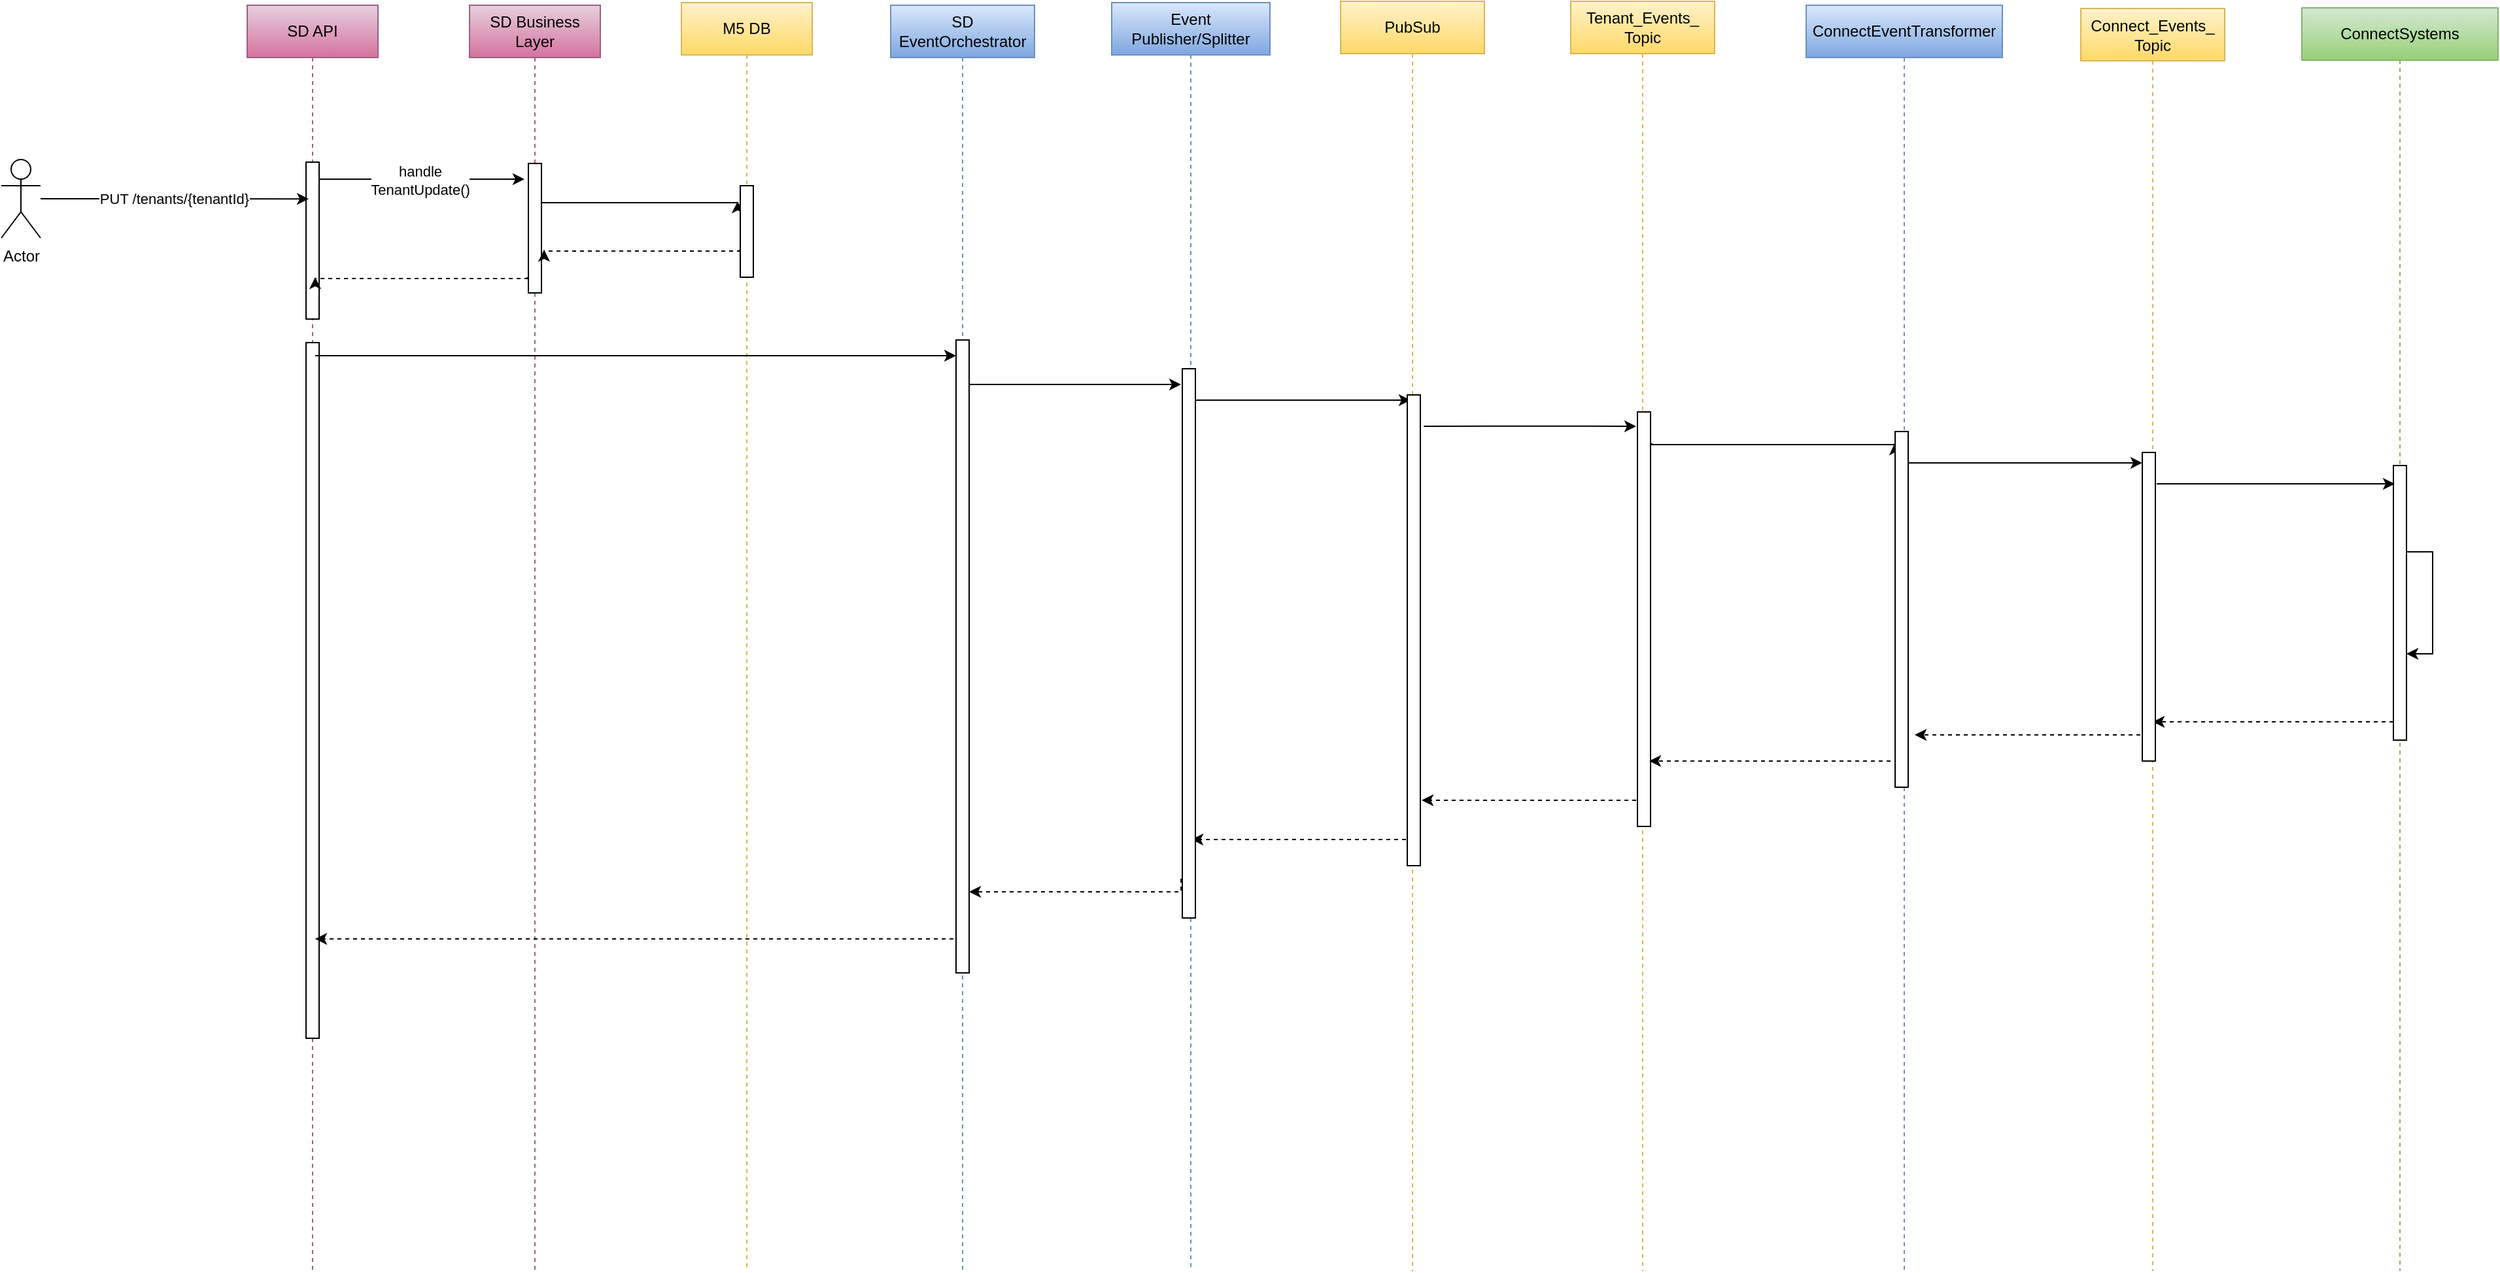 <mxfile version="14.6.6" type="github">
  <diagram id="wsVGVrC98OWO0jVeLgIM" name="Page-1">
    <mxGraphModel dx="2173" dy="659" grid="1" gridSize="10" guides="1" tooltips="1" connect="1" arrows="1" fold="1" page="1" pageScale="1" pageWidth="850" pageHeight="1100" math="0" shadow="0">
      <root>
        <mxCell id="0" />
        <mxCell id="1" parent="0" />
        <mxCell id="pbnO0-b55QIynApQWYvF-12" style="edgeStyle=orthogonalEdgeStyle;rounded=0;orthogonalLoop=1;jettySize=auto;html=1;dashed=1;" parent="1" edge="1">
          <mxGeometry relative="1" as="geometry">
            <mxPoint x="800" y="730" as="sourcePoint" />
            <mxPoint x="630" y="730" as="targetPoint" />
            <Array as="points">
              <mxPoint x="705.5" y="730" />
              <mxPoint x="705.5" y="730" />
            </Array>
          </mxGeometry>
        </mxCell>
        <mxCell id="pbnO0-b55QIynApQWYvF-11" style="edgeStyle=orthogonalEdgeStyle;rounded=0;orthogonalLoop=1;jettySize=auto;html=1;dashed=1;" parent="1" edge="1">
          <mxGeometry relative="1" as="geometry">
            <mxPoint x="976" y="700" as="sourcePoint" />
            <mxPoint x="806" y="700" as="targetPoint" />
            <Array as="points">
              <mxPoint x="881.5" y="700" />
              <mxPoint x="881.5" y="700" />
            </Array>
          </mxGeometry>
        </mxCell>
        <mxCell id="pbnO0-b55QIynApQWYvF-9" style="edgeStyle=orthogonalEdgeStyle;rounded=0;orthogonalLoop=1;jettySize=auto;html=1;dashed=1;" parent="1" edge="1">
          <mxGeometry relative="1" as="geometry">
            <mxPoint x="1367.5" y="650" as="sourcePoint" />
            <mxPoint x="1183" y="650" as="targetPoint" />
            <Array as="points">
              <mxPoint x="1258.5" y="650" />
              <mxPoint x="1258.5" y="650" />
            </Array>
          </mxGeometry>
        </mxCell>
        <mxCell id="LciNZHoeIJGy0Ymbf-tn-1" style="edgeStyle=orthogonalEdgeStyle;rounded=0;orthogonalLoop=1;jettySize=auto;html=1;" parent="1" edge="1">
          <mxGeometry relative="1" as="geometry">
            <Array as="points">
              <mxPoint x="60" y="225" />
              <mxPoint x="60" y="225" />
            </Array>
            <mxPoint x="-42.5" y="225" as="sourcePoint" />
            <mxPoint x="120" y="225" as="targetPoint" />
          </mxGeometry>
        </mxCell>
        <mxCell id="6ORIFXL9XryPlKBzF7-T-1" value="handle&lt;br&gt;TenantUpdate()" style="edgeLabel;html=1;align=center;verticalAlign=middle;resizable=0;points=[];" vertex="1" connectable="0" parent="LciNZHoeIJGy0Ymbf-tn-1">
          <mxGeometry x="-0.145" y="-1" relative="1" as="geometry">
            <mxPoint x="13" as="offset" />
          </mxGeometry>
        </mxCell>
        <mxCell id="zY8nQpZTPycgjdo67CNM-1" value="SD API" style="shape=umlLifeline;perimeter=lifelinePerimeter;whiteSpace=wrap;html=1;container=1;collapsible=0;recursiveResize=0;outlineConnect=0;gradientColor=#d5739d;fillColor=#e6d0de;strokeColor=#996185;" parent="1" vertex="1">
          <mxGeometry x="-92" y="92" width="100" height="968" as="geometry" />
        </mxCell>
        <mxCell id="LciNZHoeIJGy0Ymbf-tn-8" value="" style="html=1;points=[];perimeter=orthogonalPerimeter;" parent="zY8nQpZTPycgjdo67CNM-1" vertex="1">
          <mxGeometry x="45" y="120" width="10" height="120" as="geometry" />
        </mxCell>
        <mxCell id="LciNZHoeIJGy0Ymbf-tn-9" value="" style="html=1;points=[];perimeter=orthogonalPerimeter;" parent="zY8nQpZTPycgjdo67CNM-1" vertex="1">
          <mxGeometry x="45" y="258" width="10" height="532" as="geometry" />
        </mxCell>
        <mxCell id="LciNZHoeIJGy0Ymbf-tn-2" style="edgeStyle=orthogonalEdgeStyle;rounded=0;orthogonalLoop=1;jettySize=auto;html=1;entryX=-0.2;entryY=0.171;entryDx=0;entryDy=0;entryPerimeter=0;" parent="1" target="WMuNeyWW8-c9EEjek8OY-57" edge="1">
          <mxGeometry relative="1" as="geometry">
            <mxPoint x="127.5" y="244" as="sourcePoint" />
            <mxPoint x="289.5" y="243" as="targetPoint" />
            <Array as="points">
              <mxPoint x="128" y="243" />
            </Array>
          </mxGeometry>
        </mxCell>
        <mxCell id="zY8nQpZTPycgjdo67CNM-2" value="SD Business Layer" style="shape=umlLifeline;perimeter=lifelinePerimeter;whiteSpace=wrap;html=1;container=1;collapsible=0;recursiveResize=0;outlineConnect=0;gradientColor=#d5739d;fillColor=#e6d0de;strokeColor=#996185;" parent="1" vertex="1">
          <mxGeometry x="78" y="92" width="100" height="968" as="geometry" />
        </mxCell>
        <mxCell id="LciNZHoeIJGy0Ymbf-tn-10" value="" style="html=1;points=[];perimeter=orthogonalPerimeter;" parent="zY8nQpZTPycgjdo67CNM-2" vertex="1">
          <mxGeometry x="45" y="121" width="10" height="99" as="geometry" />
        </mxCell>
        <mxCell id="zY8nQpZTPycgjdo67CNM-3" value="SD EventOrchestrator" style="shape=umlLifeline;perimeter=lifelinePerimeter;whiteSpace=wrap;html=1;container=1;collapsible=0;recursiveResize=0;outlineConnect=0;gradientColor=#7ea6e0;fillColor=#dae8fc;strokeColor=#6c8ebf;" parent="1" vertex="1">
          <mxGeometry x="400" y="92" width="110" height="968" as="geometry" />
        </mxCell>
        <mxCell id="LciNZHoeIJGy0Ymbf-tn-13" value="" style="html=1;points=[];perimeter=orthogonalPerimeter;" parent="zY8nQpZTPycgjdo67CNM-3" vertex="1">
          <mxGeometry x="50" y="256" width="10" height="484" as="geometry" />
        </mxCell>
        <mxCell id="zY8nQpZTPycgjdo67CNM-5" value="PubSub" style="shape=umlLifeline;perimeter=lifelinePerimeter;whiteSpace=wrap;html=1;container=1;collapsible=0;recursiveResize=0;outlineConnect=0;gradientColor=#ffd966;fillColor=#fff2cc;strokeColor=#d6b656;" parent="1" vertex="1">
          <mxGeometry x="744" y="89" width="110" height="971" as="geometry" />
        </mxCell>
        <mxCell id="zY8nQpZTPycgjdo67CNM-6" value="ConnectEventTransformer" style="shape=umlLifeline;perimeter=lifelinePerimeter;whiteSpace=wrap;html=1;container=1;collapsible=0;recursiveResize=0;outlineConnect=0;gradientColor=#7ea6e0;fillColor=#dae8fc;strokeColor=#6c8ebf;" parent="1" vertex="1">
          <mxGeometry x="1100" y="92" width="150" height="968" as="geometry" />
        </mxCell>
        <mxCell id="zY8nQpZTPycgjdo67CNM-7" value="ConnectSystems" style="shape=umlLifeline;perimeter=lifelinePerimeter;whiteSpace=wrap;html=1;container=1;collapsible=0;recursiveResize=0;outlineConnect=0;gradientColor=#97d077;fillColor=#d5e8d4;strokeColor=#82b366;" parent="1" vertex="1">
          <mxGeometry x="1479" y="94" width="150" height="966" as="geometry" />
        </mxCell>
        <mxCell id="pbnO0-b55QIynApQWYvF-6" value="" style="html=1;points=[];perimeter=orthogonalPerimeter;" parent="zY8nQpZTPycgjdo67CNM-7" vertex="1">
          <mxGeometry x="70" y="350" width="10" height="210" as="geometry" />
        </mxCell>
        <mxCell id="pbnO0-b55QIynApQWYvF-7" style="edgeStyle=orthogonalEdgeStyle;rounded=0;orthogonalLoop=1;jettySize=auto;html=1;" parent="zY8nQpZTPycgjdo67CNM-7" source="pbnO0-b55QIynApQWYvF-6" target="pbnO0-b55QIynApQWYvF-6" edge="1">
          <mxGeometry relative="1" as="geometry">
            <Array as="points">
              <mxPoint x="100" y="416" />
            </Array>
          </mxGeometry>
        </mxCell>
        <mxCell id="LciNZHoeIJGy0Ymbf-tn-3" style="edgeStyle=orthogonalEdgeStyle;rounded=0;orthogonalLoop=1;jettySize=auto;html=1;dashed=1;" parent="1" edge="1">
          <mxGeometry relative="1" as="geometry">
            <mxPoint x="284.5" y="279" as="sourcePoint" />
            <mxPoint x="135" y="279" as="targetPoint" />
            <Array as="points">
              <mxPoint x="245" y="280" />
              <mxPoint x="245" y="280" />
            </Array>
          </mxGeometry>
        </mxCell>
        <mxCell id="zY8nQpZTPycgjdo67CNM-8" value="M5 DB" style="shape=umlLifeline;perimeter=lifelinePerimeter;whiteSpace=wrap;html=1;container=1;collapsible=0;recursiveResize=0;outlineConnect=0;gradientColor=#ffd966;fillColor=#fff2cc;strokeColor=#d6b656;" parent="1" vertex="1">
          <mxGeometry x="240" y="90" width="100" height="970" as="geometry" />
        </mxCell>
        <mxCell id="WMuNeyWW8-c9EEjek8OY-57" value="" style="html=1;points=[];perimeter=orthogonalPerimeter;" parent="zY8nQpZTPycgjdo67CNM-8" vertex="1">
          <mxGeometry x="45" y="140" width="10" height="70" as="geometry" />
        </mxCell>
        <mxCell id="W97xWJwRIzDxVlKYJ5EZ-1" value="PUT /tenants/{tenantId}" style="edgeStyle=orthogonalEdgeStyle;rounded=0;orthogonalLoop=1;jettySize=auto;html=1;entryX=0.471;entryY=0.153;entryDx=0;entryDy=0;entryPerimeter=0;" parent="1" source="zY8nQpZTPycgjdo67CNM-9" target="zY8nQpZTPycgjdo67CNM-1" edge="1">
          <mxGeometry relative="1" as="geometry" />
        </mxCell>
        <mxCell id="zY8nQpZTPycgjdo67CNM-9" value="Actor" style="shape=umlActor;verticalLabelPosition=bottom;verticalAlign=top;html=1;" parent="1" vertex="1">
          <mxGeometry x="-280" y="210" width="30" height="60" as="geometry" />
        </mxCell>
        <mxCell id="LciNZHoeIJGy0Ymbf-tn-4" style="edgeStyle=orthogonalEdgeStyle;rounded=0;orthogonalLoop=1;jettySize=auto;html=1;dashed=1;" parent="1" edge="1">
          <mxGeometry relative="1" as="geometry">
            <mxPoint x="122" y="300" as="sourcePoint" />
            <mxPoint x="-40" y="300" as="targetPoint" />
            <Array as="points">
              <mxPoint x="82.5" y="301" />
              <mxPoint x="82.5" y="301" />
            </Array>
          </mxGeometry>
        </mxCell>
        <mxCell id="LciNZHoeIJGy0Ymbf-tn-5" style="edgeStyle=orthogonalEdgeStyle;rounded=0;orthogonalLoop=1;jettySize=auto;html=1;" parent="1" edge="1">
          <mxGeometry relative="1" as="geometry">
            <mxPoint x="-40" y="360.004" as="sourcePoint" />
            <mxPoint x="450" y="360" as="targetPoint" />
            <Array as="points">
              <mxPoint x="340" y="360" />
              <mxPoint x="340" y="360" />
            </Array>
          </mxGeometry>
        </mxCell>
        <mxCell id="LciNZHoeIJGy0Ymbf-tn-6" style="edgeStyle=orthogonalEdgeStyle;rounded=0;orthogonalLoop=1;jettySize=auto;html=1;" parent="1" edge="1">
          <mxGeometry relative="1" as="geometry">
            <mxPoint x="460" y="383" as="sourcePoint" />
            <mxPoint x="622" y="382" as="targetPoint" />
            <Array as="points">
              <mxPoint x="460.5" y="382" />
            </Array>
          </mxGeometry>
        </mxCell>
        <mxCell id="LciNZHoeIJGy0Ymbf-tn-15" style="edgeStyle=orthogonalEdgeStyle;rounded=0;orthogonalLoop=1;jettySize=auto;html=1;" parent="1" edge="1">
          <mxGeometry relative="1" as="geometry">
            <mxPoint x="629" y="394" as="sourcePoint" />
            <mxPoint x="797.5" y="394" as="targetPoint" />
            <Array as="points">
              <mxPoint x="629" y="394" />
            </Array>
          </mxGeometry>
        </mxCell>
        <mxCell id="LciNZHoeIJGy0Ymbf-tn-17" value="Tenant_Events_&lt;br&gt;Topic" style="shape=umlLifeline;perimeter=lifelinePerimeter;whiteSpace=wrap;html=1;container=1;collapsible=0;recursiveResize=0;outlineConnect=0;gradientColor=#ffd966;fillColor=#fff2cc;strokeColor=#d6b656;" parent="1" vertex="1">
          <mxGeometry x="920" y="89" width="110" height="971" as="geometry" />
        </mxCell>
        <mxCell id="LciNZHoeIJGy0Ymbf-tn-18" value="Connect_Events_&lt;br&gt;Topic" style="shape=umlLifeline;perimeter=lifelinePerimeter;whiteSpace=wrap;html=1;container=1;collapsible=0;recursiveResize=0;outlineConnect=0;gradientColor=#ffd966;fillColor=#fff2cc;strokeColor=#d6b656;" parent="1" vertex="1">
          <mxGeometry x="1310" y="94.5" width="110" height="965.5" as="geometry" />
        </mxCell>
        <mxCell id="NcaAzx0GMSJCMoGykMSQ-3" style="edgeStyle=orthogonalEdgeStyle;rounded=0;orthogonalLoop=1;jettySize=auto;html=1;exitX=1.267;exitY=0.063;exitDx=0;exitDy=0;exitPerimeter=0;" parent="1" edge="1">
          <mxGeometry relative="1" as="geometry">
            <mxPoint x="807.67" y="413.94" as="sourcePoint" />
            <mxPoint x="970" y="414" as="targetPoint" />
            <Array as="points">
              <mxPoint x="930" y="414" />
              <mxPoint x="930" y="414" />
            </Array>
          </mxGeometry>
        </mxCell>
        <mxCell id="NcaAzx0GMSJCMoGykMSQ-6" style="edgeStyle=orthogonalEdgeStyle;rounded=0;orthogonalLoop=1;jettySize=auto;html=1;entryX=-0.033;entryY=0.033;entryDx=0;entryDy=0;entryPerimeter=0;" parent="1" target="NcaAzx0GMSJCMoGykMSQ-7" edge="1">
          <mxGeometry relative="1" as="geometry">
            <mxPoint x="982" y="427" as="sourcePoint" />
            <mxPoint x="1160" y="427" as="targetPoint" />
            <Array as="points">
              <mxPoint x="982" y="428" />
            </Array>
          </mxGeometry>
        </mxCell>
        <mxCell id="NcaAzx0GMSJCMoGykMSQ-8" style="edgeStyle=orthogonalEdgeStyle;rounded=0;orthogonalLoop=1;jettySize=auto;html=1;entryX=0.3;entryY=0.031;entryDx=0;entryDy=0;entryPerimeter=0;" parent="1" edge="1">
          <mxGeometry relative="1" as="geometry">
            <mxPoint x="1176" y="442" as="sourcePoint" />
            <mxPoint x="1357" y="441.936" as="targetPoint" />
            <Array as="points">
              <mxPoint x="1320" y="442" />
              <mxPoint x="1320" y="442" />
            </Array>
          </mxGeometry>
        </mxCell>
        <mxCell id="NcaAzx0GMSJCMoGykMSQ-10" style="edgeStyle=orthogonalEdgeStyle;rounded=0;orthogonalLoop=1;jettySize=auto;html=1;" parent="1" edge="1">
          <mxGeometry relative="1" as="geometry">
            <mxPoint x="1368" y="458" as="sourcePoint" />
            <mxPoint x="1550" y="458" as="targetPoint" />
            <Array as="points">
              <mxPoint x="1490" y="458" />
              <mxPoint x="1490" y="458" />
            </Array>
          </mxGeometry>
        </mxCell>
        <mxCell id="pbnO0-b55QIynApQWYvF-8" style="edgeStyle=orthogonalEdgeStyle;rounded=0;orthogonalLoop=1;jettySize=auto;html=1;dashed=1;" parent="1" source="pbnO0-b55QIynApQWYvF-6" target="LciNZHoeIJGy0Ymbf-tn-18" edge="1">
          <mxGeometry relative="1" as="geometry">
            <Array as="points">
              <mxPoint x="1440" y="640" />
              <mxPoint x="1440" y="640" />
            </Array>
          </mxGeometry>
        </mxCell>
        <mxCell id="pbnO0-b55QIynApQWYvF-10" style="edgeStyle=orthogonalEdgeStyle;rounded=0;orthogonalLoop=1;jettySize=auto;html=1;dashed=1;" parent="1" edge="1">
          <mxGeometry relative="1" as="geometry">
            <mxPoint x="1164.5" y="670" as="sourcePoint" />
            <mxPoint x="980" y="670" as="targetPoint" />
            <Array as="points">
              <mxPoint x="1055.5" y="670" />
              <mxPoint x="1055.5" y="670" />
            </Array>
          </mxGeometry>
        </mxCell>
        <mxCell id="zY8nQpZTPycgjdo67CNM-4" value="Event Publisher/Splitter" style="shape=umlLifeline;perimeter=lifelinePerimeter;whiteSpace=wrap;html=1;container=1;collapsible=0;recursiveResize=0;outlineConnect=0;gradientColor=#7ea6e0;fillColor=#dae8fc;strokeColor=#6c8ebf;" parent="1" vertex="1">
          <mxGeometry x="569" y="90" width="121" height="970" as="geometry" />
        </mxCell>
        <mxCell id="LciNZHoeIJGy0Ymbf-tn-14" value="" style="html=1;points=[];perimeter=orthogonalPerimeter;" parent="zY8nQpZTPycgjdo67CNM-4" vertex="1">
          <mxGeometry x="54" y="280" width="10" height="420" as="geometry" />
        </mxCell>
        <mxCell id="NcaAzx0GMSJCMoGykMSQ-2" value="" style="html=1;points=[];perimeter=orthogonalPerimeter;" parent="zY8nQpZTPycgjdo67CNM-4" vertex="1">
          <mxGeometry x="226" y="300" width="10" height="360" as="geometry" />
        </mxCell>
        <mxCell id="NcaAzx0GMSJCMoGykMSQ-5" value="" style="html=1;points=[];perimeter=orthogonalPerimeter;" parent="zY8nQpZTPycgjdo67CNM-4" vertex="1">
          <mxGeometry x="402" y="313" width="10" height="317" as="geometry" />
        </mxCell>
        <mxCell id="NcaAzx0GMSJCMoGykMSQ-7" value="" style="html=1;points=[];perimeter=orthogonalPerimeter;" parent="zY8nQpZTPycgjdo67CNM-4" vertex="1">
          <mxGeometry x="599" y="328" width="10" height="272" as="geometry" />
        </mxCell>
        <mxCell id="NcaAzx0GMSJCMoGykMSQ-9" value="" style="html=1;points=[];perimeter=orthogonalPerimeter;" parent="zY8nQpZTPycgjdo67CNM-4" vertex="1">
          <mxGeometry x="788" y="344" width="10" height="236" as="geometry" />
        </mxCell>
        <mxCell id="pbnO0-b55QIynApQWYvF-14" style="edgeStyle=orthogonalEdgeStyle;rounded=0;orthogonalLoop=1;jettySize=auto;html=1;dashed=1;" parent="1" edge="1">
          <mxGeometry relative="1" as="geometry">
            <mxPoint x="622" y="760" as="sourcePoint" />
            <mxPoint x="460" y="770" as="targetPoint" />
            <Array as="points">
              <mxPoint x="622" y="770" />
              <mxPoint x="460" y="770" />
            </Array>
          </mxGeometry>
        </mxCell>
        <mxCell id="pbnO0-b55QIynApQWYvF-19" style="edgeStyle=orthogonalEdgeStyle;rounded=0;orthogonalLoop=1;jettySize=auto;html=1;dashed=1;" parent="1" edge="1">
          <mxGeometry relative="1" as="geometry">
            <mxPoint x="448" y="806" as="sourcePoint" />
            <mxPoint x="-40" y="806" as="targetPoint" />
            <Array as="points">
              <mxPoint x="168" y="806" />
              <mxPoint x="168" y="806" />
            </Array>
          </mxGeometry>
        </mxCell>
      </root>
    </mxGraphModel>
  </diagram>
</mxfile>
